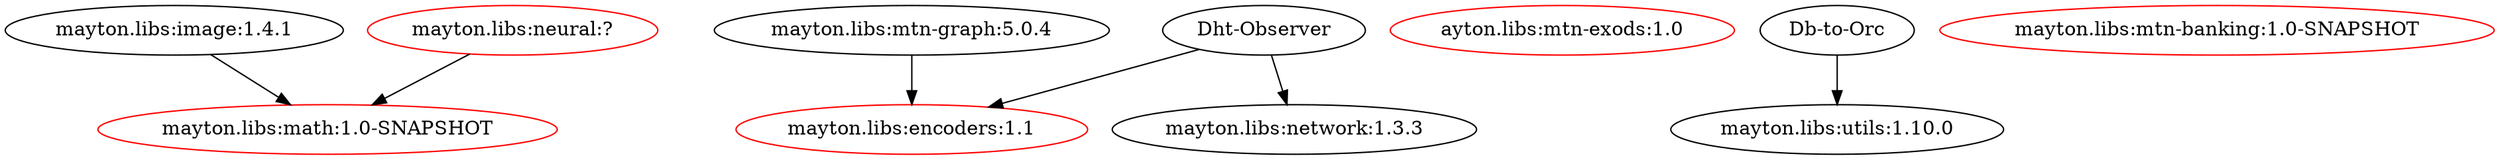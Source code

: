 digraph mtnuniverse {
     subgraph libraries {
          label = "Libraries";
          color=blue;

          image    [label = "mayton.libs:image:1.4.1"];
          math     [label = "mayton.libs:math:1.0-SNAPSHOT" color = red];
          neural   [label = "mayton.libs:neural:?" color = red];
          "graph"  [label = "mayton.libs:mtn-graph:5.0.4" ];
          exods    [label = "ayton.libs:mtn-exods:1.0" color = red]
          encoders [label = "mayton.libs:encoders:1.1" color = red];
          network  [label = "mayton.libs:network:1.3.3"];
          utils    [label = "mayton.libs:utils:1.10.0"];
          banking  [label = "mayton.libs:mtn-banking:1.0-SNAPSHOT" color = red];

          neural -> math;
          image -> math;
          "graph" -> encoders;
     }

     subgraph applications {
          style=filled;

          db2orc [label = "Db-to-Orc" ];
          dhtobserver [label = "Dht-Observer" ];
          db2orc -> utils;
          dhtobserver -> encoders;
          dhtobserver -> network;
     }

}
